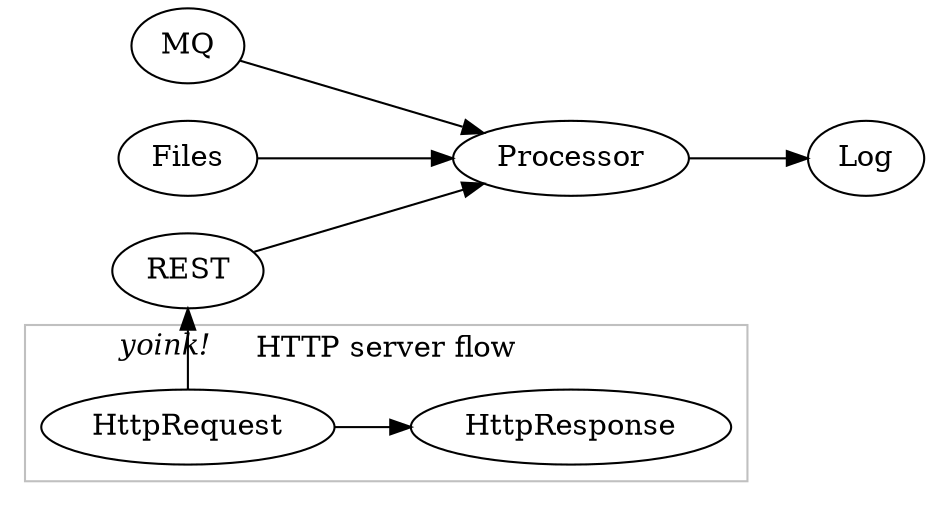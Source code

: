 digraph {
    rankdir=LR
    
    node[group=left]
    subgraph cluster_0 {
        rank=same
        color=grey
        HttpRequest;
        HttpResponse;
        label="HTTP server flow"
    }

    MQ;
    Files;
    REST;
    Processor;
    Log;

    MQ -> Processor;
    Files -> Processor;
    REST -> Processor;
    Processor -> Log;

    HttpRequest -> HttpResponse;
    HttpRequest -> REST[label=<<i>yoink!</i>>,constraint=false];
}